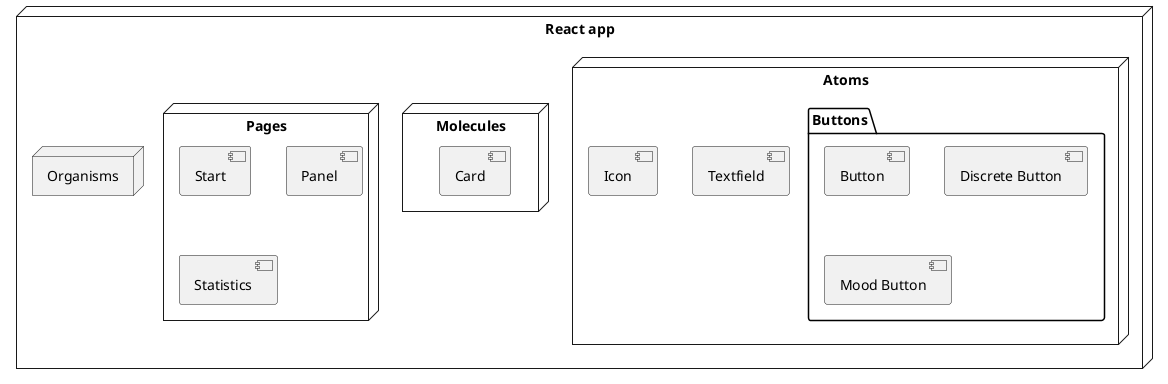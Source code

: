 @startuml
node "React app" {
    node "Atoms" as atoms {
        package "Buttons" {
            [Button] as button
            [Discrete Button] as discreteButton
            [Mood Button] as moodButton
        }
        [Textfield] as textfield
        [Icon] as icon
    }
    
    node "Molecules" as molecules {
        [Card] as card
    }

    node "Organisms" as organisms {

    }

    node "Pages" as pages {
        [Start] as start
        [Panel] as panel
        [Statistics] as statistics
    }
}
@enduml
